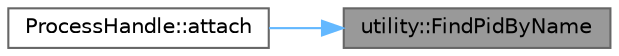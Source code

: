 digraph "utility::FindPidByName"
{
 // LATEX_PDF_SIZE
  bgcolor="transparent";
  edge [fontname=Helvetica,fontsize=10,labelfontname=Helvetica,labelfontsize=10];
  node [fontname=Helvetica,fontsize=10,shape=box,height=0.2,width=0.4];
  rankdir="RL";
  Node1 [id="Node000001",label="utility::FindPidByName",height=0.2,width=0.4,color="gray40", fillcolor="grey60", style="filled", fontcolor="black",tooltip="Find a process ID using its name."];
  Node1 -> Node2 [id="edge1_Node000001_Node000002",dir="back",color="steelblue1",style="solid",tooltip=" "];
  Node2 [id="Node000002",label="ProcessHandle::attach",height=0.2,width=0.4,color="grey40", fillcolor="white", style="filled",URL="$class_process_handle.html#a6a3195cf7d35634e025d5ec763c0c1cc",tooltip="This function attaches to a process by its name."];
}
